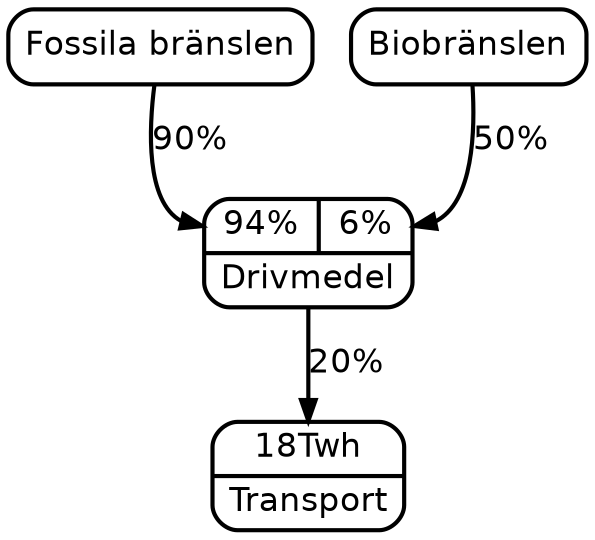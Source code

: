 digraph {
	edge [fontname="Bitstream Vera Sans",
		fontsize="16.00",
		style="bold"]

	node [fontname="Bitstream Vera Sans",
		fontsize="16.00",
		shape=Mrecord,
		style="bold,filled",
		fillcolor=white];
	edge [style=bold];

	subgraph transport {
		fossil1 [label = "Fossila bränslen"];
		bio1 [label = "Biobränslen"];
		drivmedel [label = "{{<fossil> 94% | <bio> 6%} | Drivmedel}"];
		transport [label = "{<drivmedel> 18Twh | Transport}"];

		fossil1 -> drivmedel:fossil [label = "90%"];
		bio1 -> drivmedel:bio [label = "50%"];
		drivmedel -> transport:drivmedel [label = "20%"];
	}
}

